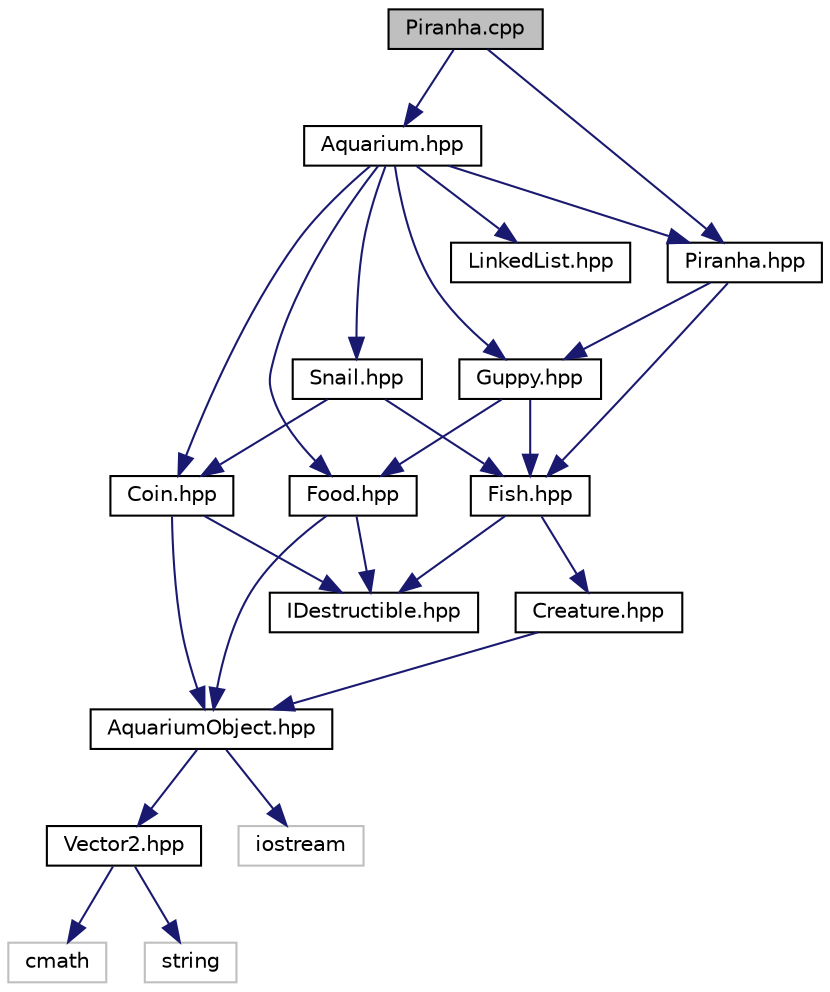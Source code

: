 digraph "Piranha.cpp"
{
  edge [fontname="Helvetica",fontsize="10",labelfontname="Helvetica",labelfontsize="10"];
  node [fontname="Helvetica",fontsize="10",shape=record];
  Node0 [label="Piranha.cpp",height=0.2,width=0.4,color="black", fillcolor="grey75", style="filled", fontcolor="black"];
  Node0 -> Node1 [color="midnightblue",fontsize="10",style="solid"];
  Node1 [label="Piranha.hpp",height=0.2,width=0.4,color="black", fillcolor="white", style="filled",URL="$_piranha_8hpp.html"];
  Node1 -> Node2 [color="midnightblue",fontsize="10",style="solid"];
  Node2 [label="Fish.hpp",height=0.2,width=0.4,color="black", fillcolor="white", style="filled",URL="$_fish_8hpp.html"];
  Node2 -> Node3 [color="midnightblue",fontsize="10",style="solid"];
  Node3 [label="Creature.hpp",height=0.2,width=0.4,color="black", fillcolor="white", style="filled",URL="$_creature_8hpp.html"];
  Node3 -> Node4 [color="midnightblue",fontsize="10",style="solid"];
  Node4 [label="AquariumObject.hpp",height=0.2,width=0.4,color="black", fillcolor="white", style="filled",URL="$_aquarium_object_8hpp.html"];
  Node4 -> Node5 [color="midnightblue",fontsize="10",style="solid"];
  Node5 [label="Vector2.hpp",height=0.2,width=0.4,color="black", fillcolor="white", style="filled",URL="$_vector2_8hpp.html"];
  Node5 -> Node6 [color="midnightblue",fontsize="10",style="solid"];
  Node6 [label="cmath",height=0.2,width=0.4,color="grey75", fillcolor="white", style="filled"];
  Node5 -> Node7 [color="midnightblue",fontsize="10",style="solid"];
  Node7 [label="string",height=0.2,width=0.4,color="grey75", fillcolor="white", style="filled"];
  Node4 -> Node8 [color="midnightblue",fontsize="10",style="solid"];
  Node8 [label="iostream",height=0.2,width=0.4,color="grey75", fillcolor="white", style="filled"];
  Node2 -> Node9 [color="midnightblue",fontsize="10",style="solid"];
  Node9 [label="IDestructible.hpp",height=0.2,width=0.4,color="black", fillcolor="white", style="filled",URL="$_i_destructible_8hpp.html"];
  Node1 -> Node10 [color="midnightblue",fontsize="10",style="solid"];
  Node10 [label="Guppy.hpp",height=0.2,width=0.4,color="black", fillcolor="white", style="filled",URL="$_guppy_8hpp.html"];
  Node10 -> Node2 [color="midnightblue",fontsize="10",style="solid"];
  Node10 -> Node11 [color="midnightblue",fontsize="10",style="solid"];
  Node11 [label="Food.hpp",height=0.2,width=0.4,color="black", fillcolor="white", style="filled",URL="$_food_8hpp.html"];
  Node11 -> Node4 [color="midnightblue",fontsize="10",style="solid"];
  Node11 -> Node9 [color="midnightblue",fontsize="10",style="solid"];
  Node0 -> Node12 [color="midnightblue",fontsize="10",style="solid"];
  Node12 [label="Aquarium.hpp",height=0.2,width=0.4,color="black", fillcolor="white", style="filled",URL="$_aquarium_8hpp.html"];
  Node12 -> Node10 [color="midnightblue",fontsize="10",style="solid"];
  Node12 -> Node1 [color="midnightblue",fontsize="10",style="solid"];
  Node12 -> Node13 [color="midnightblue",fontsize="10",style="solid"];
  Node13 [label="Snail.hpp",height=0.2,width=0.4,color="black", fillcolor="white", style="filled",URL="$_snail_8hpp.html"];
  Node13 -> Node2 [color="midnightblue",fontsize="10",style="solid"];
  Node13 -> Node14 [color="midnightblue",fontsize="10",style="solid"];
  Node14 [label="Coin.hpp",height=0.2,width=0.4,color="black", fillcolor="white", style="filled",URL="$_coin_8hpp.html"];
  Node14 -> Node4 [color="midnightblue",fontsize="10",style="solid"];
  Node14 -> Node9 [color="midnightblue",fontsize="10",style="solid"];
  Node12 -> Node11 [color="midnightblue",fontsize="10",style="solid"];
  Node12 -> Node14 [color="midnightblue",fontsize="10",style="solid"];
  Node12 -> Node15 [color="midnightblue",fontsize="10",style="solid"];
  Node15 [label="LinkedList.hpp",height=0.2,width=0.4,color="black", fillcolor="white", style="filled",URL="$_linked_list_8hpp.html"];
}
